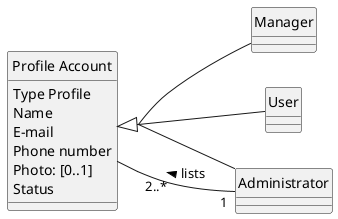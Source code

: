 @startuml
skinparam style strictuml
left to right direction
skinparam groupInheritance 3

 class "Profile Account" as Profile {
   Type Profile
   Name
   E-mail
   Phone number
   Photo: [0..1]
   'the [0..1] in Photo indicates an optional value, see Craig 2004, p.121
   Status
 }

Profile <|-- Manager
Profile <|-- User
Profile <|-- Administrator

Administrator "1" -- "2..*" Profile: lists >

@enduml